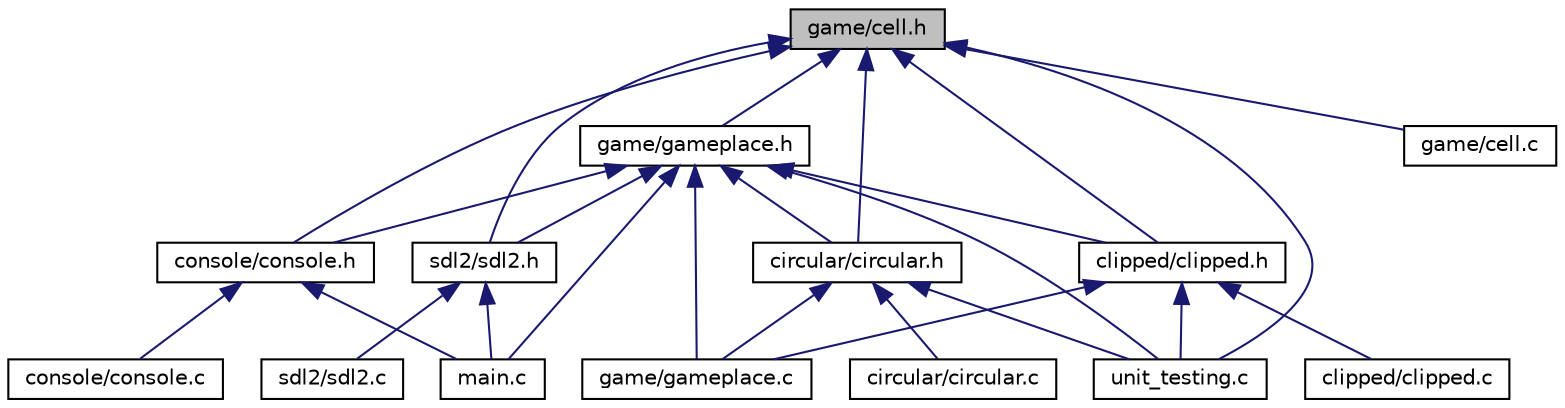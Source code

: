 digraph "game/cell.h"
{
  edge [fontname="Helvetica",fontsize="10",labelfontname="Helvetica",labelfontsize="10"];
  node [fontname="Helvetica",fontsize="10",shape=record];
  Node4 [label="game/cell.h",height=0.2,width=0.4,color="black", fillcolor="grey75", style="filled", fontcolor="black"];
  Node4 -> Node5 [dir="back",color="midnightblue",fontsize="10",style="solid",fontname="Helvetica"];
  Node5 [label="console/console.h",height=0.2,width=0.4,color="black", fillcolor="white", style="filled",URL="$console_8h.html"];
  Node5 -> Node6 [dir="back",color="midnightblue",fontsize="10",style="solid",fontname="Helvetica"];
  Node6 [label="console/console.c",height=0.2,width=0.4,color="black", fillcolor="white", style="filled",URL="$console_8c.html"];
  Node5 -> Node7 [dir="back",color="midnightblue",fontsize="10",style="solid",fontname="Helvetica"];
  Node7 [label="main.c",height=0.2,width=0.4,color="black", fillcolor="white", style="filled",URL="$main_8c.html"];
  Node4 -> Node8 [dir="back",color="midnightblue",fontsize="10",style="solid",fontname="Helvetica"];
  Node8 [label="game/cell.c",height=0.2,width=0.4,color="black", fillcolor="white", style="filled",URL="$cell_8c.html"];
  Node4 -> Node9 [dir="back",color="midnightblue",fontsize="10",style="solid",fontname="Helvetica"];
  Node9 [label="game/gameplace.h",height=0.2,width=0.4,color="black", fillcolor="white", style="filled",URL="$gameplace_8h.html"];
  Node9 -> Node5 [dir="back",color="midnightblue",fontsize="10",style="solid",fontname="Helvetica"];
  Node9 -> Node10 [dir="back",color="midnightblue",fontsize="10",style="solid",fontname="Helvetica"];
  Node10 [label="game/gameplace.c",height=0.2,width=0.4,color="black", fillcolor="white", style="filled",URL="$gameplace_8c.html"];
  Node9 -> Node11 [dir="back",color="midnightblue",fontsize="10",style="solid",fontname="Helvetica"];
  Node11 [label="circular/circular.h",height=0.2,width=0.4,color="black", fillcolor="white", style="filled",URL="$circular_8h.html"];
  Node11 -> Node10 [dir="back",color="midnightblue",fontsize="10",style="solid",fontname="Helvetica"];
  Node11 -> Node12 [dir="back",color="midnightblue",fontsize="10",style="solid",fontname="Helvetica"];
  Node12 [label="circular/circular.c",height=0.2,width=0.4,color="black", fillcolor="white", style="filled",URL="$circular_8c.html"];
  Node11 -> Node13 [dir="back",color="midnightblue",fontsize="10",style="solid",fontname="Helvetica"];
  Node13 [label="unit_testing.c",height=0.2,width=0.4,color="black", fillcolor="white", style="filled",URL="$unit__testing_8c.html"];
  Node9 -> Node14 [dir="back",color="midnightblue",fontsize="10",style="solid",fontname="Helvetica"];
  Node14 [label="clipped/clipped.h",height=0.2,width=0.4,color="black", fillcolor="white", style="filled",URL="$clipped_8h.html"];
  Node14 -> Node10 [dir="back",color="midnightblue",fontsize="10",style="solid",fontname="Helvetica"];
  Node14 -> Node15 [dir="back",color="midnightblue",fontsize="10",style="solid",fontname="Helvetica"];
  Node15 [label="clipped/clipped.c",height=0.2,width=0.4,color="black", fillcolor="white", style="filled",URL="$clipped_8c.html"];
  Node14 -> Node13 [dir="back",color="midnightblue",fontsize="10",style="solid",fontname="Helvetica"];
  Node9 -> Node16 [dir="back",color="midnightblue",fontsize="10",style="solid",fontname="Helvetica"];
  Node16 [label="sdl2/sdl2.h",height=0.2,width=0.4,color="black", fillcolor="white", style="filled",URL="$sdl2_8h.html"];
  Node16 -> Node17 [dir="back",color="midnightblue",fontsize="10",style="solid",fontname="Helvetica"];
  Node17 [label="sdl2/sdl2.c",height=0.2,width=0.4,color="black", fillcolor="white", style="filled",URL="$sdl2_8c.html"];
  Node16 -> Node7 [dir="back",color="midnightblue",fontsize="10",style="solid",fontname="Helvetica"];
  Node9 -> Node7 [dir="back",color="midnightblue",fontsize="10",style="solid",fontname="Helvetica"];
  Node9 -> Node13 [dir="back",color="midnightblue",fontsize="10",style="solid",fontname="Helvetica"];
  Node4 -> Node11 [dir="back",color="midnightblue",fontsize="10",style="solid",fontname="Helvetica"];
  Node4 -> Node14 [dir="back",color="midnightblue",fontsize="10",style="solid",fontname="Helvetica"];
  Node4 -> Node16 [dir="back",color="midnightblue",fontsize="10",style="solid",fontname="Helvetica"];
  Node4 -> Node13 [dir="back",color="midnightblue",fontsize="10",style="solid",fontname="Helvetica"];
}
